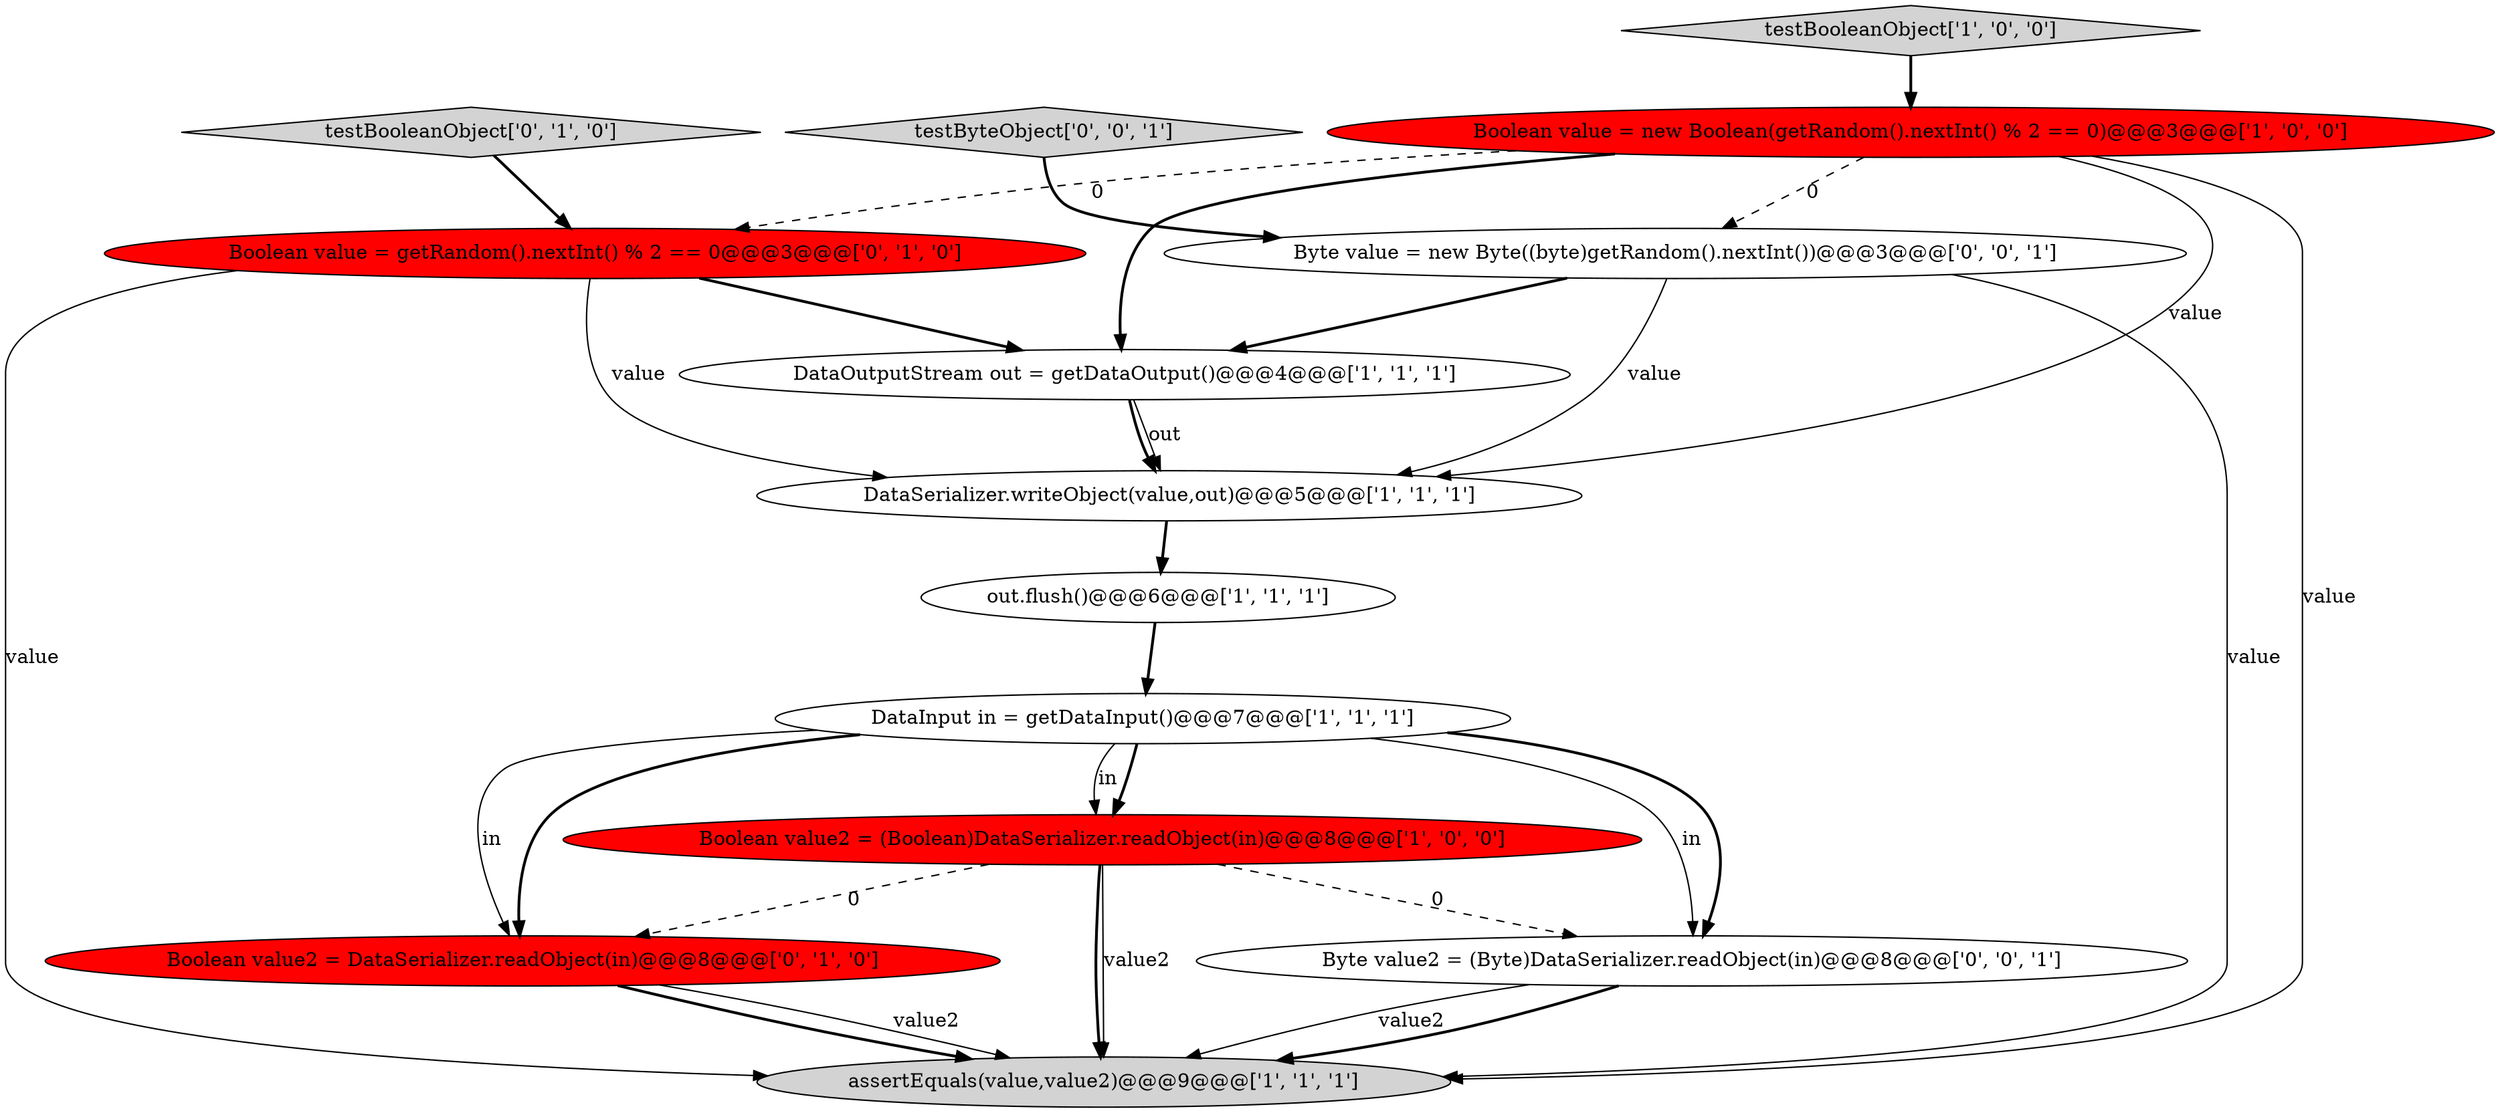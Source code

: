 digraph {
6 [style = filled, label = "Boolean value2 = (Boolean)DataSerializer.readObject(in)@@@8@@@['1', '0', '0']", fillcolor = red, shape = ellipse image = "AAA1AAABBB1BBB"];
3 [style = filled, label = "out.flush()@@@6@@@['1', '1', '1']", fillcolor = white, shape = ellipse image = "AAA0AAABBB1BBB"];
9 [style = filled, label = "Boolean value = getRandom().nextInt() % 2 == 0@@@3@@@['0', '1', '0']", fillcolor = red, shape = ellipse image = "AAA1AAABBB2BBB"];
12 [style = filled, label = "Byte value = new Byte((byte)getRandom().nextInt())@@@3@@@['0', '0', '1']", fillcolor = white, shape = ellipse image = "AAA0AAABBB3BBB"];
13 [style = filled, label = "testByteObject['0', '0', '1']", fillcolor = lightgray, shape = diamond image = "AAA0AAABBB3BBB"];
11 [style = filled, label = "Byte value2 = (Byte)DataSerializer.readObject(in)@@@8@@@['0', '0', '1']", fillcolor = white, shape = ellipse image = "AAA0AAABBB3BBB"];
8 [style = filled, label = "Boolean value2 = DataSerializer.readObject(in)@@@8@@@['0', '1', '0']", fillcolor = red, shape = ellipse image = "AAA1AAABBB2BBB"];
5 [style = filled, label = "DataSerializer.writeObject(value,out)@@@5@@@['1', '1', '1']", fillcolor = white, shape = ellipse image = "AAA0AAABBB1BBB"];
4 [style = filled, label = "DataInput in = getDataInput()@@@7@@@['1', '1', '1']", fillcolor = white, shape = ellipse image = "AAA0AAABBB1BBB"];
2 [style = filled, label = "Boolean value = new Boolean(getRandom().nextInt() % 2 == 0)@@@3@@@['1', '0', '0']", fillcolor = red, shape = ellipse image = "AAA1AAABBB1BBB"];
10 [style = filled, label = "testBooleanObject['0', '1', '0']", fillcolor = lightgray, shape = diamond image = "AAA0AAABBB2BBB"];
1 [style = filled, label = "testBooleanObject['1', '0', '0']", fillcolor = lightgray, shape = diamond image = "AAA0AAABBB1BBB"];
7 [style = filled, label = "assertEquals(value,value2)@@@9@@@['1', '1', '1']", fillcolor = lightgray, shape = ellipse image = "AAA0AAABBB1BBB"];
0 [style = filled, label = "DataOutputStream out = getDataOutput()@@@4@@@['1', '1', '1']", fillcolor = white, shape = ellipse image = "AAA0AAABBB1BBB"];
5->3 [style = bold, label=""];
6->8 [style = dashed, label="0"];
9->0 [style = bold, label=""];
4->8 [style = solid, label="in"];
4->6 [style = bold, label=""];
12->5 [style = solid, label="value"];
6->11 [style = dashed, label="0"];
6->7 [style = solid, label="value2"];
12->7 [style = solid, label="value"];
12->0 [style = bold, label=""];
3->4 [style = bold, label=""];
4->6 [style = solid, label="in"];
9->5 [style = solid, label="value"];
8->7 [style = bold, label=""];
2->12 [style = dashed, label="0"];
2->0 [style = bold, label=""];
13->12 [style = bold, label=""];
8->7 [style = solid, label="value2"];
2->9 [style = dashed, label="0"];
4->11 [style = solid, label="in"];
4->8 [style = bold, label=""];
1->2 [style = bold, label=""];
10->9 [style = bold, label=""];
6->7 [style = bold, label=""];
4->11 [style = bold, label=""];
2->7 [style = solid, label="value"];
9->7 [style = solid, label="value"];
0->5 [style = solid, label="out"];
11->7 [style = solid, label="value2"];
11->7 [style = bold, label=""];
2->5 [style = solid, label="value"];
0->5 [style = bold, label=""];
}
